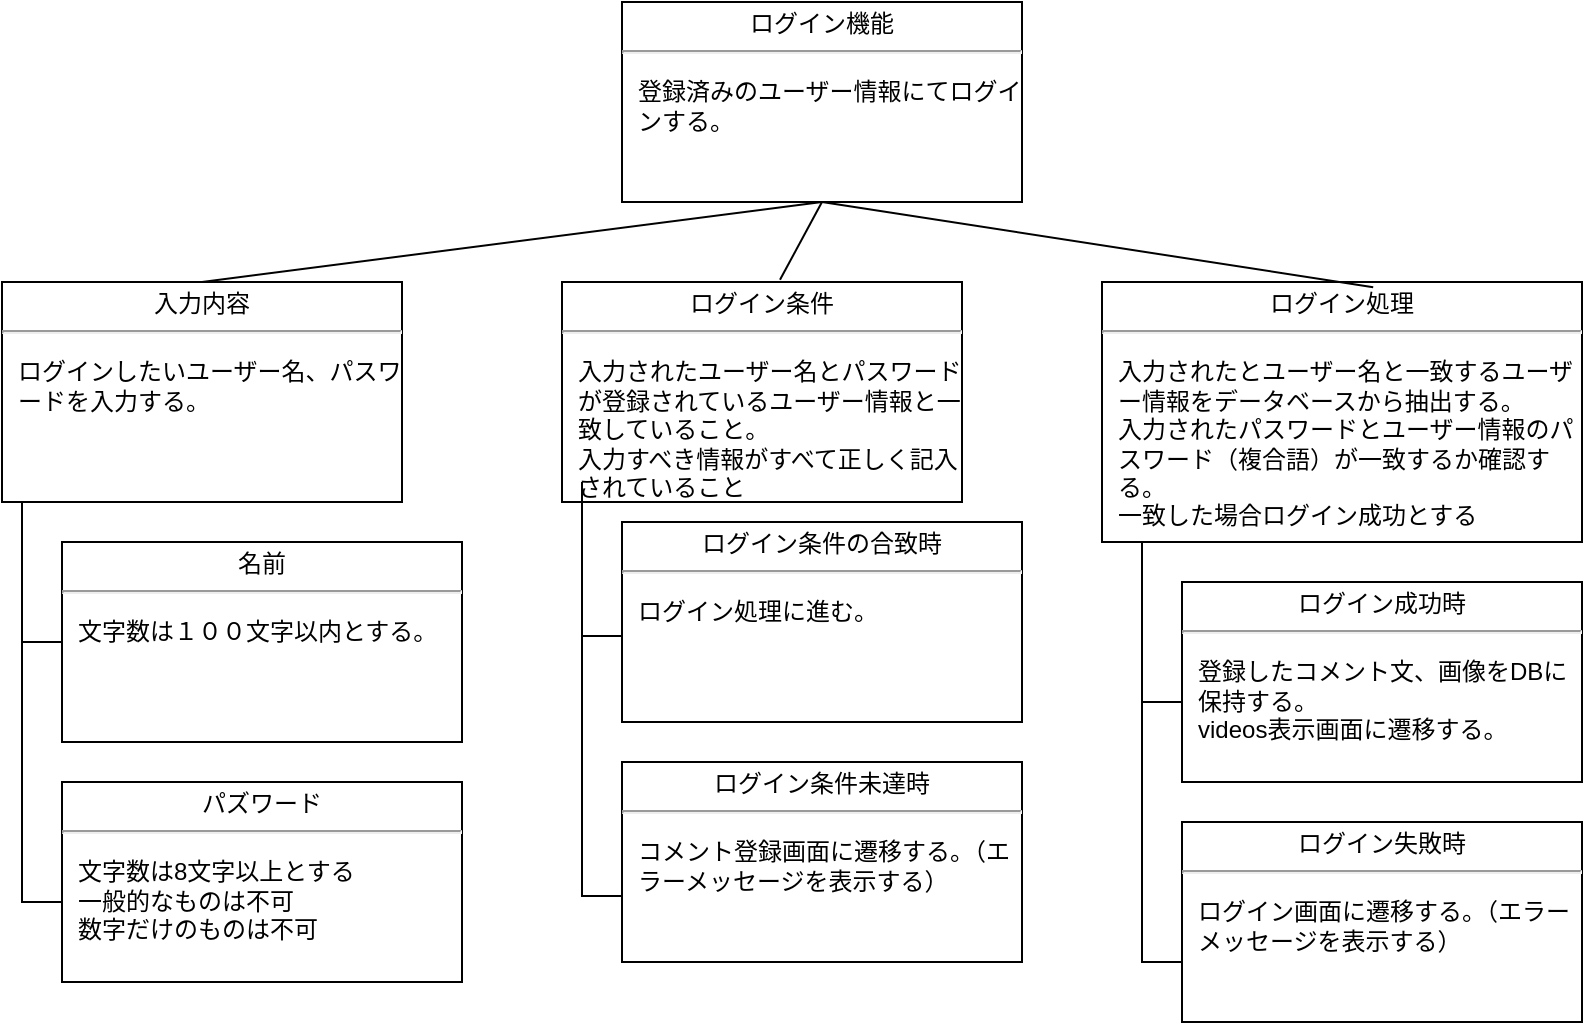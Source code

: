 <mxfile version="14.6.13" type="device"><diagram id="I_HCwrOAJMyzI4fVcMRo" name="ページ1"><mxGraphModel dx="1086" dy="626" grid="1" gridSize="10" guides="1" tooltips="1" connect="1" arrows="1" fold="1" page="1" pageScale="1" pageWidth="827" pageHeight="1169" math="0" shadow="0"><root><mxCell id="0"/><mxCell id="1" parent="0"/><mxCell id="9Eyi_zUWQ_LZCpEXpsS6-1" value="&lt;p style=&quot;margin: 0px ; margin-top: 4px ; text-align: center&quot;&gt;ログイン機能&lt;/p&gt;&lt;hr&gt;&lt;p&gt;&lt;/p&gt;&lt;p style=&quot;margin: 0px ; margin-left: 8px ; text-align: left&quot;&gt;&lt;span&gt;登録済みのユーザー情報にてログインする。&lt;/span&gt;&lt;/p&gt;&lt;p style=&quot;margin: 0px ; margin-left: 8px ; text-align: left&quot;&gt;&lt;br&gt;&lt;/p&gt;" style="shape=rect;overflow=fill;html=1;whiteSpace=wrap;align=center;" parent="1" vertex="1"><mxGeometry x="320" y="20" width="200" height="100" as="geometry"/></mxCell><mxCell id="9Eyi_zUWQ_LZCpEXpsS6-2" value="&lt;p style=&quot;margin: 0px ; margin-top: 4px ; text-align: center&quot;&gt;ログイン成功時&lt;/p&gt;&lt;hr&gt;&lt;p&gt;&lt;/p&gt;&lt;p style=&quot;margin: 0px ; margin-left: 8px ; text-align: left&quot;&gt;登録したコメント文、画像をDBに保持する。&lt;/p&gt;&lt;p style=&quot;margin: 0px ; margin-left: 8px ; text-align: left&quot;&gt;videos表示画面に遷移する。&lt;/p&gt;" style="shape=rect;overflow=fill;html=1;whiteSpace=wrap;align=center;" parent="1" vertex="1"><mxGeometry x="600" y="310" width="200" height="100" as="geometry"/></mxCell><mxCell id="9Eyi_zUWQ_LZCpEXpsS6-3" value="&lt;p style=&quot;margin: 0px ; margin-top: 4px ; text-align: center&quot;&gt;ログイン処理&lt;/p&gt;&lt;hr&gt;&lt;p&gt;&lt;/p&gt;&lt;p style=&quot;margin: 0px ; margin-left: 8px ; text-align: left&quot;&gt;入力されたとユーザー名と一致するユーザー情報をデータベースから抽出する。&lt;/p&gt;&lt;p style=&quot;margin: 0px ; margin-left: 8px ; text-align: left&quot;&gt;入力されたパスワードとユーザー情報のパスワード（複合語）が一致するか確認する。&lt;/p&gt;&lt;p style=&quot;margin: 0px ; margin-left: 8px ; text-align: left&quot;&gt;一致した場合ログイン成功とする&lt;/p&gt;" style="shape=rect;overflow=fill;html=1;whiteSpace=wrap;align=center;" parent="1" vertex="1"><mxGeometry x="560" y="160" width="240" height="130" as="geometry"/></mxCell><mxCell id="9Eyi_zUWQ_LZCpEXpsS6-4" value="&lt;p style=&quot;margin: 0px ; margin-top: 4px ; text-align: center&quot;&gt;ログイン条件未達時&lt;/p&gt;&lt;hr&gt;&lt;p&gt;&lt;/p&gt;&lt;p style=&quot;margin: 0px ; margin-left: 8px ; text-align: left&quot;&gt;ログイン登録画面に移動する。（エラーメッセージを表示する）&lt;/p&gt;" style="shape=rect;overflow=fill;html=1;whiteSpace=wrap;align=center;" parent="1" vertex="1"><mxGeometry x="320" y="400" width="200" height="100" as="geometry"/></mxCell><mxCell id="9Eyi_zUWQ_LZCpEXpsS6-5" value="&lt;p style=&quot;margin: 0px ; margin-top: 4px ; text-align: center&quot;&gt;ログイン条件&lt;/p&gt;&lt;hr&gt;&lt;p&gt;&lt;/p&gt;&lt;p style=&quot;margin: 0px ; margin-left: 8px ; text-align: left&quot;&gt;入力されたユーザー名とパスワードが登録されているユーザー情報と一致していること。&lt;/p&gt;&lt;p style=&quot;margin: 0px ; margin-left: 8px ; text-align: left&quot;&gt;入力すべき情報がすべて正しく記入されていること&lt;/p&gt;" style="shape=rect;overflow=fill;html=1;whiteSpace=wrap;align=center;" parent="1" vertex="1"><mxGeometry x="290" y="160" width="200" height="110" as="geometry"/></mxCell><mxCell id="9Eyi_zUWQ_LZCpEXpsS6-6" value="&lt;p style=&quot;margin: 0px ; margin-top: 4px ; text-align: center&quot;&gt;入力内容&lt;/p&gt;&lt;hr&gt;&lt;p&gt;&lt;/p&gt;&lt;p style=&quot;margin: 0px ; margin-left: 8px ; text-align: left&quot;&gt;ログインしたいユーザー名、パスワードを入力する。&lt;/p&gt;" style="shape=rect;overflow=fill;html=1;whiteSpace=wrap;align=center;" parent="1" vertex="1"><mxGeometry x="10" y="160" width="200" height="110" as="geometry"/></mxCell><mxCell id="9Eyi_zUWQ_LZCpEXpsS6-7" value="&lt;p style=&quot;margin: 0px ; margin-top: 4px ; text-align: center&quot;&gt;名前&lt;/p&gt;&lt;hr&gt;&lt;p&gt;&lt;/p&gt;&lt;p style=&quot;margin: 0px ; margin-left: 8px ; text-align: left&quot;&gt;文字数は１００文字以内とする。&lt;/p&gt;&lt;p style=&quot;margin: 0px ; margin-left: 8px ; text-align: left&quot;&gt;&lt;br&gt;&lt;/p&gt;" style="shape=rect;overflow=fill;html=1;whiteSpace=wrap;align=center;" parent="1" vertex="1"><mxGeometry x="40" y="290" width="200" height="100" as="geometry"/></mxCell><mxCell id="9Eyi_zUWQ_LZCpEXpsS6-8" value="&lt;p style=&quot;margin: 0px ; margin-top: 4px ; text-align: center&quot;&gt;パズワード&lt;/p&gt;&lt;hr&gt;&lt;p&gt;&lt;/p&gt;&lt;p style=&quot;margin: 0px ; margin-left: 8px ; text-align: left&quot;&gt;文字数は8文字以上とする&lt;/p&gt;&lt;p style=&quot;margin: 0px ; margin-left: 8px ; text-align: left&quot;&gt;一般的なものは不可&lt;/p&gt;&lt;p style=&quot;margin: 0px ; margin-left: 8px ; text-align: left&quot;&gt;数字だけのものは不可&lt;/p&gt;" style="shape=rect;overflow=fill;html=1;whiteSpace=wrap;align=center;" parent="1" vertex="1"><mxGeometry x="40" y="410" width="200" height="100" as="geometry"/></mxCell><mxCell id="9Eyi_zUWQ_LZCpEXpsS6-9" value="&lt;p style=&quot;margin: 0px ; margin-top: 4px ; text-align: center&quot;&gt;ログイン条件の合致時&lt;/p&gt;&lt;hr&gt;&lt;p&gt;&lt;/p&gt;&lt;p style=&quot;margin: 0px ; margin-left: 8px ; text-align: left&quot;&gt;ログイン処理に進む。&lt;/p&gt;" style="shape=rect;overflow=fill;html=1;whiteSpace=wrap;align=center;" parent="1" vertex="1"><mxGeometry x="320" y="280" width="200" height="100" as="geometry"/></mxCell><mxCell id="9Eyi_zUWQ_LZCpEXpsS6-10" value="&lt;p style=&quot;margin: 0px ; margin-top: 4px ; text-align: center&quot;&gt;ログイン失敗時&lt;/p&gt;&lt;hr&gt;&lt;p&gt;&lt;/p&gt;&lt;p style=&quot;margin: 0px ; margin-left: 8px ; text-align: left&quot;&gt;ログイン画面に遷移する。（エラーメッセージを表示する）&lt;/p&gt;" style="shape=rect;overflow=fill;html=1;whiteSpace=wrap;align=center;" parent="1" vertex="1"><mxGeometry x="600" y="430" width="200" height="100" as="geometry"/></mxCell><mxCell id="9Eyi_zUWQ_LZCpEXpsS6-11" value="" style="endArrow=none;html=1;entryX=0.5;entryY=1;entryDx=0;entryDy=0;exitX=0.5;exitY=0;exitDx=0;exitDy=0;" parent="1" source="9Eyi_zUWQ_LZCpEXpsS6-6" target="9Eyi_zUWQ_LZCpEXpsS6-1" edge="1"><mxGeometry width="50" height="50" relative="1" as="geometry"><mxPoint x="450" y="330" as="sourcePoint"/><mxPoint x="500" y="280" as="targetPoint"/></mxGeometry></mxCell><mxCell id="9Eyi_zUWQ_LZCpEXpsS6-12" value="" style="endArrow=none;html=1;exitX=0.565;exitY=0.02;exitDx=0;exitDy=0;exitPerimeter=0;" parent="1" source="9Eyi_zUWQ_LZCpEXpsS6-3" edge="1"><mxGeometry width="50" height="50" relative="1" as="geometry"><mxPoint x="450" y="330" as="sourcePoint"/><mxPoint x="420" y="120" as="targetPoint"/></mxGeometry></mxCell><mxCell id="9Eyi_zUWQ_LZCpEXpsS6-13" value="" style="endArrow=none;html=1;entryX=0.5;entryY=1;entryDx=0;entryDy=0;exitX=0.545;exitY=-0.01;exitDx=0;exitDy=0;exitPerimeter=0;" parent="1" source="9Eyi_zUWQ_LZCpEXpsS6-5" target="9Eyi_zUWQ_LZCpEXpsS6-1" edge="1"><mxGeometry width="50" height="50" relative="1" as="geometry"><mxPoint x="450" y="330" as="sourcePoint"/><mxPoint x="500" y="280" as="targetPoint"/></mxGeometry></mxCell><mxCell id="9Eyi_zUWQ_LZCpEXpsS6-14" value="" style="shape=partialRectangle;whiteSpace=wrap;html=1;bottom=1;right=1;left=1;top=0;fillColor=none;routingCenterX=-0.5;direction=south;" parent="1" vertex="1"><mxGeometry x="580" y="370" width="20" height="130" as="geometry"/></mxCell><mxCell id="9Eyi_zUWQ_LZCpEXpsS6-15" value="" style="endArrow=none;html=1;exitX=0;exitY=1;exitDx=0;exitDy=0;" parent="1" source="9Eyi_zUWQ_LZCpEXpsS6-14" edge="1"><mxGeometry width="50" height="50" relative="1" as="geometry"><mxPoint x="580" y="330" as="sourcePoint"/><mxPoint x="580" y="290" as="targetPoint"/></mxGeometry></mxCell><mxCell id="9Eyi_zUWQ_LZCpEXpsS6-16" value="" style="shape=partialRectangle;whiteSpace=wrap;html=1;bottom=1;right=1;left=1;top=0;fillColor=none;routingCenterX=-0.5;direction=south;" parent="1" vertex="1"><mxGeometry x="300" y="337" width="20" height="130" as="geometry"/></mxCell><mxCell id="9Eyi_zUWQ_LZCpEXpsS6-17" value="" style="endArrow=none;html=1;exitX=0;exitY=1;exitDx=0;exitDy=0;" parent="1" source="9Eyi_zUWQ_LZCpEXpsS6-16" edge="1"><mxGeometry width="50" height="50" relative="1" as="geometry"><mxPoint x="300" y="327" as="sourcePoint"/><mxPoint x="300" y="260" as="targetPoint"/></mxGeometry></mxCell><mxCell id="9Eyi_zUWQ_LZCpEXpsS6-18" value="" style="shape=partialRectangle;whiteSpace=wrap;html=1;bottom=1;right=1;left=1;top=0;fillColor=none;routingCenterX=-0.5;direction=south;" parent="1" vertex="1"><mxGeometry x="20" y="340" width="20" height="130" as="geometry"/></mxCell><mxCell id="9Eyi_zUWQ_LZCpEXpsS6-19" value="" style="endArrow=none;html=1;exitX=0;exitY=1;exitDx=0;exitDy=0;" parent="1" source="9Eyi_zUWQ_LZCpEXpsS6-18" edge="1"><mxGeometry width="50" height="50" relative="1" as="geometry"><mxPoint x="20" y="330" as="sourcePoint"/><mxPoint x="20" y="270" as="targetPoint"/></mxGeometry></mxCell><mxCell id="9Eyi_zUWQ_LZCpEXpsS6-20" value="&lt;p style=&quot;margin: 0px ; margin-top: 4px ; text-align: center&quot;&gt;ログイン条件未達時&lt;/p&gt;&lt;hr&gt;&lt;p&gt;&lt;/p&gt;&lt;p style=&quot;margin: 0px ; margin-left: 8px ; text-align: left&quot;&gt;コメント登録画面に遷移する。（エラーメッセージを表示する）&lt;/p&gt;" style="shape=rect;overflow=fill;html=1;whiteSpace=wrap;align=center;" parent="1" vertex="1"><mxGeometry x="320" y="400" width="200" height="100" as="geometry"/></mxCell></root></mxGraphModel></diagram></mxfile>